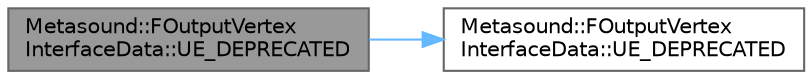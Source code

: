 digraph "Metasound::FOutputVertexInterfaceData::UE_DEPRECATED"
{
 // INTERACTIVE_SVG=YES
 // LATEX_PDF_SIZE
  bgcolor="transparent";
  edge [fontname=Helvetica,fontsize=10,labelfontname=Helvetica,labelfontsize=10];
  node [fontname=Helvetica,fontsize=10,shape=box,height=0.2,width=0.4];
  rankdir="LR";
  Node1 [id="Node000001",label="Metasound::FOutputVertex\lInterfaceData::UE_DEPRECATED",height=0.2,width=0.4,color="gray40", fillcolor="grey60", style="filled", fontcolor="black",tooltip="Converts the vertex data to a data reference collection."];
  Node1 -> Node2 [id="edge1_Node000001_Node000002",color="steelblue1",style="solid",tooltip=" "];
  Node2 [id="Node000002",label="Metasound::FOutputVertex\lInterfaceData::UE_DEPRECATED",height=0.2,width=0.4,color="grey40", fillcolor="white", style="filled",URL="$d5/d2c/classMetasound_1_1FOutputVertexInterfaceData.html#a1687a2ba99ca463759e3dbd3ecfb92fc",tooltip="Bind a value vertex from a value reference."];
}
